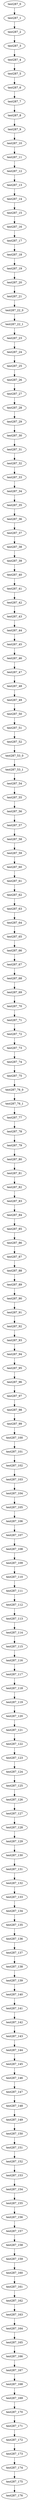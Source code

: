 digraph G {
test287_0->test287_1;
test287_1->test287_2;
test287_2->test287_3;
test287_3->test287_4;
test287_4->test287_5;
test287_5->test287_6;
test287_6->test287_7;
test287_7->test287_8;
test287_8->test287_9;
test287_9->test287_10;
test287_10->test287_11;
test287_11->test287_12;
test287_12->test287_13;
test287_13->test287_14;
test287_14->test287_15;
test287_15->test287_16;
test287_16->test287_17;
test287_17->test287_18;
test287_18->test287_19;
test287_19->test287_20;
test287_20->test287_21;
test287_21->test287_22_0;
test287_22_0->test287_22_1;
test287_22_1->test287_23;
test287_23->test287_24;
test287_24->test287_25;
test287_25->test287_26;
test287_26->test287_27;
test287_27->test287_28;
test287_28->test287_29;
test287_29->test287_30;
test287_30->test287_31;
test287_31->test287_32;
test287_32->test287_33;
test287_33->test287_34;
test287_34->test287_35;
test287_35->test287_36;
test287_36->test287_37;
test287_37->test287_38;
test287_38->test287_39;
test287_39->test287_40;
test287_40->test287_41;
test287_41->test287_42;
test287_42->test287_43;
test287_43->test287_44;
test287_44->test287_45;
test287_45->test287_46;
test287_46->test287_47;
test287_47->test287_48;
test287_48->test287_49;
test287_49->test287_50;
test287_50->test287_51;
test287_51->test287_52;
test287_52->test287_53_0;
test287_53_0->test287_53_1;
test287_53_1->test287_54;
test287_54->test287_55;
test287_55->test287_56;
test287_56->test287_57;
test287_57->test287_58;
test287_58->test287_59;
test287_59->test287_60;
test287_60->test287_61;
test287_61->test287_62;
test287_62->test287_63;
test287_63->test287_64;
test287_64->test287_65;
test287_65->test287_66;
test287_66->test287_67;
test287_67->test287_68;
test287_68->test287_69;
test287_69->test287_70;
test287_70->test287_71;
test287_71->test287_72;
test287_72->test287_73;
test287_73->test287_74;
test287_74->test287_75;
test287_75->test287_76_0;
test287_76_0->test287_76_1;
test287_76_1->test287_77;
test287_77->test287_78;
test287_78->test287_79;
test287_79->test287_80;
test287_80->test287_81;
test287_81->test287_82;
test287_82->test287_83;
test287_83->test287_84;
test287_84->test287_85;
test287_85->test287_86;
test287_86->test287_87;
test287_87->test287_88;
test287_88->test287_89;
test287_89->test287_90;
test287_90->test287_91;
test287_91->test287_92;
test287_92->test287_93;
test287_93->test287_94;
test287_94->test287_95;
test287_95->test287_96;
test287_96->test287_97;
test287_97->test287_98;
test287_98->test287_99;
test287_99->test287_100;
test287_100->test287_101;
test287_101->test287_102;
test287_102->test287_103;
test287_103->test287_104;
test287_104->test287_105;
test287_105->test287_106;
test287_106->test287_107;
test287_107->test287_108;
test287_108->test287_109;
test287_109->test287_110;
test287_110->test287_111;
test287_111->test287_112;
test287_112->test287_113;
test287_113->test287_114;
test287_114->test287_115;
test287_115->test287_116;
test287_116->test287_117;
test287_117->test287_118;
test287_118->test287_119;
test287_119->test287_120;
test287_120->test287_121;
test287_121->test287_122;
test287_122->test287_123;
test287_123->test287_124;
test287_124->test287_125;
test287_125->test287_126;
test287_126->test287_127;
test287_127->test287_128;
test287_128->test287_129;
test287_129->test287_130;
test287_130->test287_131;
test287_131->test287_132;
test287_132->test287_133;
test287_133->test287_134;
test287_134->test287_135;
test287_135->test287_136;
test287_136->test287_137;
test287_137->test287_138;
test287_138->test287_139;
test287_139->test287_140;
test287_140->test287_141;
test287_141->test287_142;
test287_142->test287_143;
test287_143->test287_144;
test287_144->test287_145;
test287_145->test287_146;
test287_146->test287_147;
test287_147->test287_148;
test287_148->test287_149;
test287_149->test287_150;
test287_150->test287_151;
test287_151->test287_152;
test287_152->test287_153;
test287_153->test287_154;
test287_154->test287_155;
test287_155->test287_156;
test287_156->test287_157;
test287_157->test287_158;
test287_158->test287_159;
test287_159->test287_160;
test287_160->test287_161;
test287_161->test287_162;
test287_162->test287_163;
test287_163->test287_164;
test287_164->test287_165;
test287_165->test287_166;
test287_166->test287_167;
test287_167->test287_168;
test287_168->test287_169;
test287_169->test287_170;
test287_170->test287_171;
test287_171->test287_172;
test287_172->test287_173;
test287_173->test287_174;
test287_174->test287_175;
test287_175->test287_176;

}
